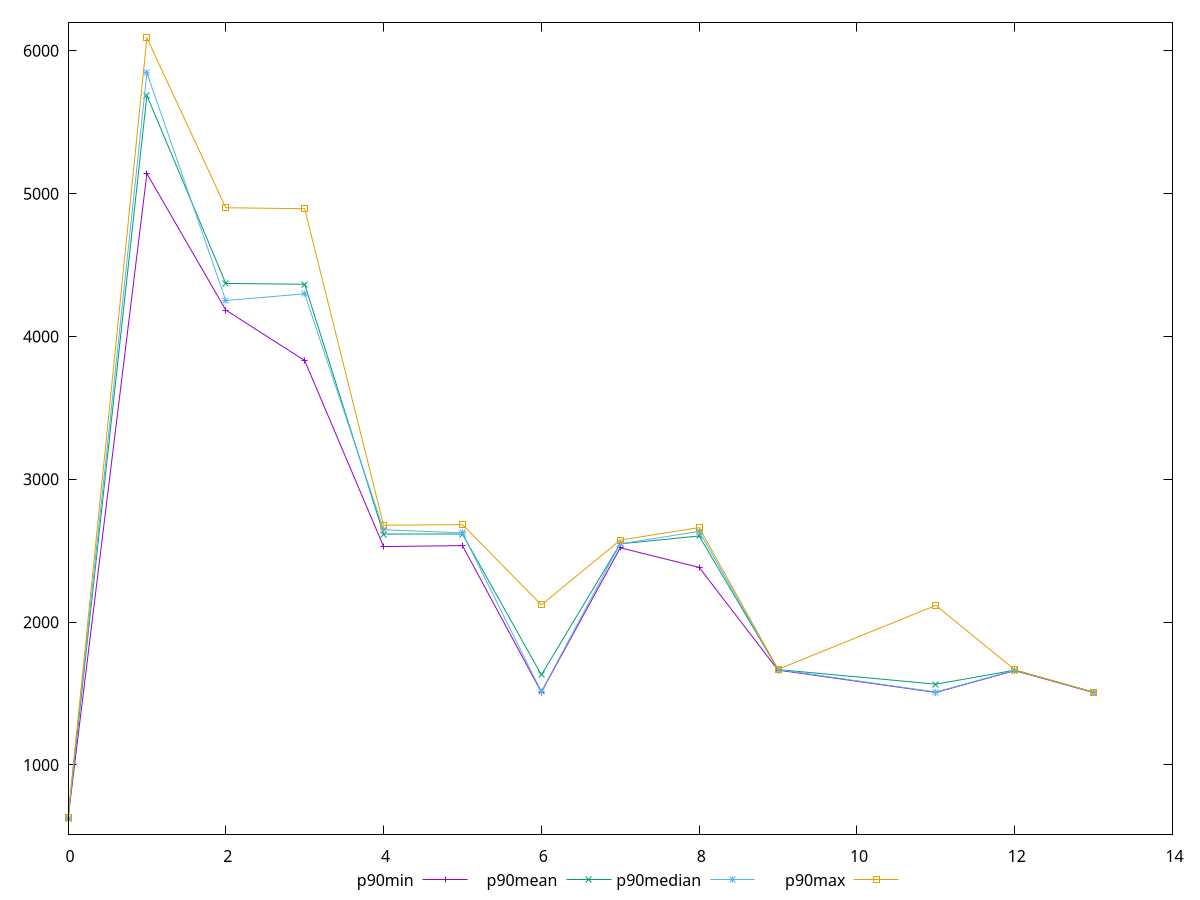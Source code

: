 reset
set terminal svg size 640, 520 enhanced background rgb 'white'
set output "reprap/speed-index/progression/value.svg"

$p90Min <<EOF
0 625.16225
1 5140.588087448371
2 4185.297575146969
3 3831.5508418398394
4 2529.1971479163985
5 2535.8910934574023
6 1510.4286000000002
7 2520.577060921106
8 2383.476745090407
9 1664.1504999999997
11 1508.0034
12 1660.8732000000005
13 1506.9898
EOF

$p90Mean <<EOF
0 627.9517794444444
1 5687.7063443099905
2 4371.682378875811
3 4365.824486896259
4 2616.8297899318945
5 2616.8433326393415
6 1631.1586033333335
7 2548.4038775261024
8 2603.6432005343627
9 1667.819527777778
11 1565.7342738888885
12 1663.8410633333335
13 1508.8097111111108
EOF

$p90Median <<EOF
0 628.1864
1 5847.139170573688
2 4251.948320357909
3 4299.251326477848
4 2647.2686277553767
5 2624.9723557570005
6 1512.5775499999997
7 2548.650824938186
8 2635.6193249369016
9 1668.1874000000003
11 1510.33555
12 1663.79365
13 1508.9313000000002
EOF

$p90Max <<EOF
0 631.038
1 6090.759605637246
2 4901.600841713289
3 4894.85527176337
4 2678.9777804114156
5 2683.0030723373025
6 2121.0107
7 2575.11317316203
8 2662.1035776444737
9 1670.0817999999997
11 2117.36695
12 1666.3543
13 1509.8064
EOF

set key outside below
set yrange [515.8503028872551:6200.071552749991]

plot \
  $p90Min title "p90min" with linespoints, \
  $p90Mean title "p90mean" with linespoints, \
  $p90Median title "p90median" with linespoints, \
  $p90Max title "p90max" with linespoints, \


reset